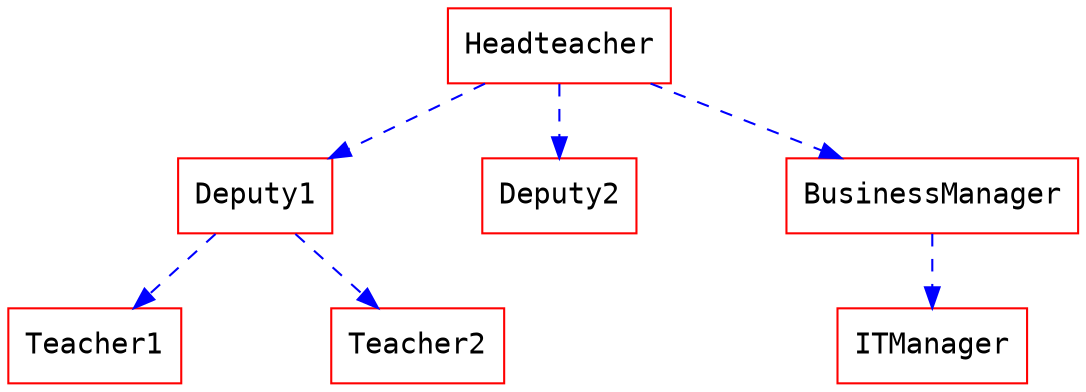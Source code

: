 digraph hierarchy {

    nodesep=1.0 // increases the separation between nodes
    
    node [color=Red,fontname=Courier,shape=box] //All nodes will this shape and colour
    edge [color=Blue, style=dashed] //All the lines look like this

    Headteacher->{Deputy1 Deputy2 BusinessManager}
    Deputy1->{Teacher1 Teacher2}
    BusinessManager->ITManager
    {rank=same;ITManager Teacher1 Teacher2}  // Put them on the same level
}